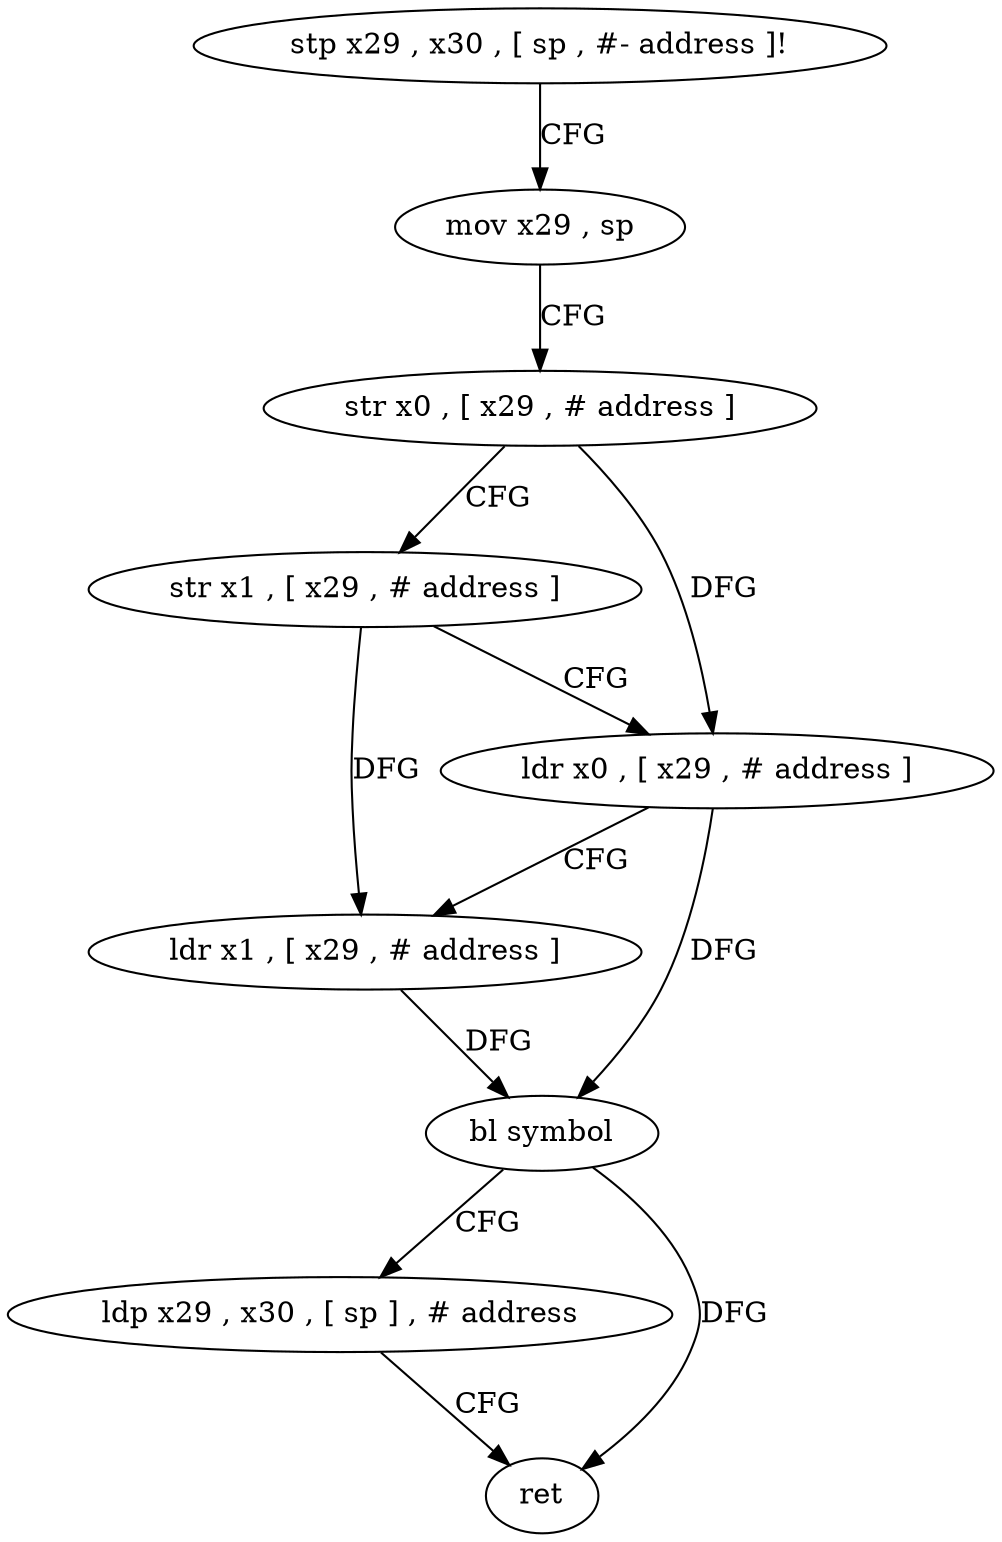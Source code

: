 digraph "func" {
"4526548" [label = "stp x29 , x30 , [ sp , #- address ]!" ]
"4526552" [label = "mov x29 , sp" ]
"4526556" [label = "str x0 , [ x29 , # address ]" ]
"4526560" [label = "str x1 , [ x29 , # address ]" ]
"4526564" [label = "ldr x0 , [ x29 , # address ]" ]
"4526568" [label = "ldr x1 , [ x29 , # address ]" ]
"4526572" [label = "bl symbol" ]
"4526576" [label = "ldp x29 , x30 , [ sp ] , # address" ]
"4526580" [label = "ret" ]
"4526548" -> "4526552" [ label = "CFG" ]
"4526552" -> "4526556" [ label = "CFG" ]
"4526556" -> "4526560" [ label = "CFG" ]
"4526556" -> "4526564" [ label = "DFG" ]
"4526560" -> "4526564" [ label = "CFG" ]
"4526560" -> "4526568" [ label = "DFG" ]
"4526564" -> "4526568" [ label = "CFG" ]
"4526564" -> "4526572" [ label = "DFG" ]
"4526568" -> "4526572" [ label = "DFG" ]
"4526572" -> "4526576" [ label = "CFG" ]
"4526572" -> "4526580" [ label = "DFG" ]
"4526576" -> "4526580" [ label = "CFG" ]
}
